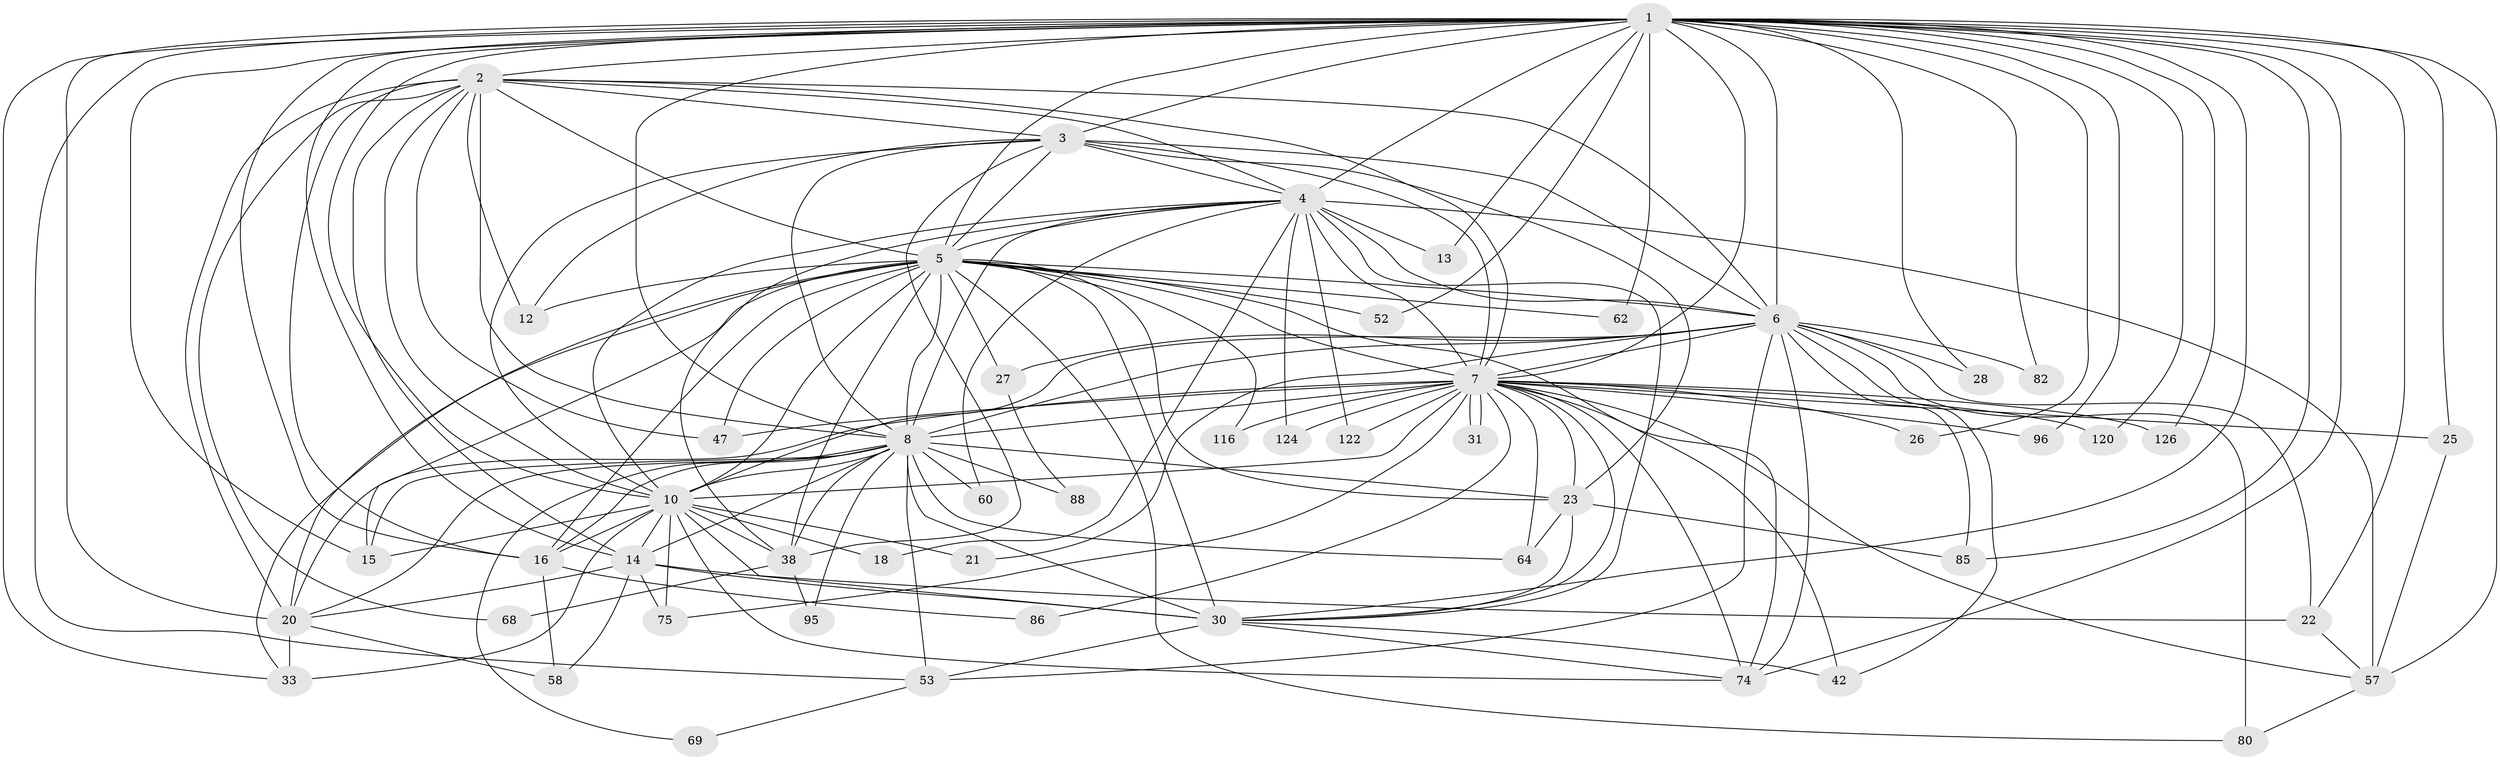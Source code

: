 // original degree distribution, {35: 0.007633587786259542, 17: 0.007633587786259542, 12: 0.007633587786259542, 20: 0.007633587786259542, 27: 0.015267175572519083, 22: 0.015267175572519083, 24: 0.007633587786259542, 23: 0.007633587786259542, 5: 0.03816793893129771, 3: 0.25190839694656486, 7: 0.03816793893129771, 8: 0.007633587786259542, 2: 0.5267175572519084, 4: 0.04580152671755725, 6: 0.007633587786259542, 10: 0.007633587786259542}
// Generated by graph-tools (version 1.1) at 2025/17/03/04/25 18:17:20]
// undirected, 52 vertices, 164 edges
graph export_dot {
graph [start="1"]
  node [color=gray90,style=filled];
  1 [super="+76"];
  2;
  3;
  4 [super="+81"];
  5;
  6 [super="+35+24"];
  7 [super="+36+9+55"];
  8 [super="+51+45+11+43+63+19"];
  10 [super="+66+17+98"];
  12 [super="+48"];
  13;
  14 [super="+29+79+61"];
  15 [super="+56"];
  16 [super="+110+118+93+92+37"];
  18;
  20 [super="+111+32"];
  21;
  22 [super="+34"];
  23 [super="+89+108+115+117+78"];
  25 [super="+72"];
  26;
  27;
  28 [super="+87"];
  30 [super="+119+84+40+70+54"];
  31 [super="+46"];
  33 [super="+100+105"];
  38 [super="+102+71+39+90"];
  42 [super="+73"];
  47 [super="+127"];
  52;
  53 [super="+123"];
  57 [super="+131"];
  58;
  60;
  62;
  64 [super="+99+83"];
  68;
  69;
  74 [super="+101+109"];
  75 [super="+114"];
  80 [super="+97"];
  82;
  85;
  86;
  88;
  95;
  96;
  116;
  120;
  122;
  124;
  126;
  1 -- 2;
  1 -- 3;
  1 -- 4;
  1 -- 5;
  1 -- 6;
  1 -- 7 [weight=2];
  1 -- 8 [weight=3];
  1 -- 10;
  1 -- 13 [weight=2];
  1 -- 15;
  1 -- 20;
  1 -- 22;
  1 -- 25;
  1 -- 26;
  1 -- 28 [weight=2];
  1 -- 33;
  1 -- 52;
  1 -- 53;
  1 -- 57 [weight=2];
  1 -- 62;
  1 -- 74;
  1 -- 82;
  1 -- 85;
  1 -- 96;
  1 -- 120;
  1 -- 126;
  1 -- 30;
  1 -- 14;
  1 -- 16;
  2 -- 3;
  2 -- 4;
  2 -- 5;
  2 -- 6;
  2 -- 7 [weight=3];
  2 -- 8;
  2 -- 10;
  2 -- 14;
  2 -- 16 [weight=2];
  2 -- 47;
  2 -- 68;
  2 -- 12;
  2 -- 20;
  3 -- 4;
  3 -- 5;
  3 -- 6;
  3 -- 7 [weight=2];
  3 -- 8;
  3 -- 10;
  3 -- 12;
  3 -- 38;
  3 -- 23;
  4 -- 5;
  4 -- 6 [weight=2];
  4 -- 7 [weight=4];
  4 -- 8;
  4 -- 10 [weight=2];
  4 -- 13;
  4 -- 18;
  4 -- 57;
  4 -- 60;
  4 -- 122;
  4 -- 124;
  4 -- 38;
  4 -- 30;
  5 -- 6;
  5 -- 7 [weight=2];
  5 -- 8 [weight=2];
  5 -- 10 [weight=2];
  5 -- 12;
  5 -- 15;
  5 -- 23 [weight=2];
  5 -- 27;
  5 -- 52;
  5 -- 62;
  5 -- 74;
  5 -- 80;
  5 -- 116;
  5 -- 30;
  5 -- 20;
  5 -- 47;
  5 -- 16;
  5 -- 33;
  5 -- 38;
  6 -- 7 [weight=2];
  6 -- 8 [weight=2];
  6 -- 10 [weight=2];
  6 -- 21;
  6 -- 22;
  6 -- 27;
  6 -- 28;
  6 -- 42;
  6 -- 80;
  6 -- 82;
  6 -- 85;
  6 -- 53;
  6 -- 74;
  7 -- 8 [weight=7];
  7 -- 10 [weight=5];
  7 -- 20;
  7 -- 25;
  7 -- 26;
  7 -- 30;
  7 -- 31 [weight=2];
  7 -- 31;
  7 -- 122;
  7 -- 42 [weight=2];
  7 -- 74;
  7 -- 75;
  7 -- 86;
  7 -- 23;
  7 -- 96;
  7 -- 47;
  7 -- 116;
  7 -- 120;
  7 -- 124;
  7 -- 126;
  7 -- 64;
  7 -- 57;
  8 -- 10 [weight=2];
  8 -- 30 [weight=2];
  8 -- 38 [weight=2];
  8 -- 60;
  8 -- 64 [weight=3];
  8 -- 69;
  8 -- 14 [weight=2];
  8 -- 16;
  8 -- 15;
  8 -- 23;
  8 -- 95;
  8 -- 88;
  8 -- 20;
  8 -- 53;
  10 -- 14;
  10 -- 16;
  10 -- 21;
  10 -- 38 [weight=2];
  10 -- 75;
  10 -- 30;
  10 -- 74;
  10 -- 33 [weight=2];
  10 -- 15;
  10 -- 18;
  14 -- 58;
  14 -- 75;
  14 -- 30 [weight=2];
  14 -- 22;
  14 -- 20;
  16 -- 86;
  16 -- 58;
  20 -- 33;
  20 -- 58;
  22 -- 57;
  23 -- 85;
  23 -- 30;
  23 -- 64;
  25 -- 57;
  27 -- 88;
  30 -- 53;
  30 -- 42;
  30 -- 74;
  38 -- 68;
  38 -- 95;
  53 -- 69;
  57 -- 80;
}
